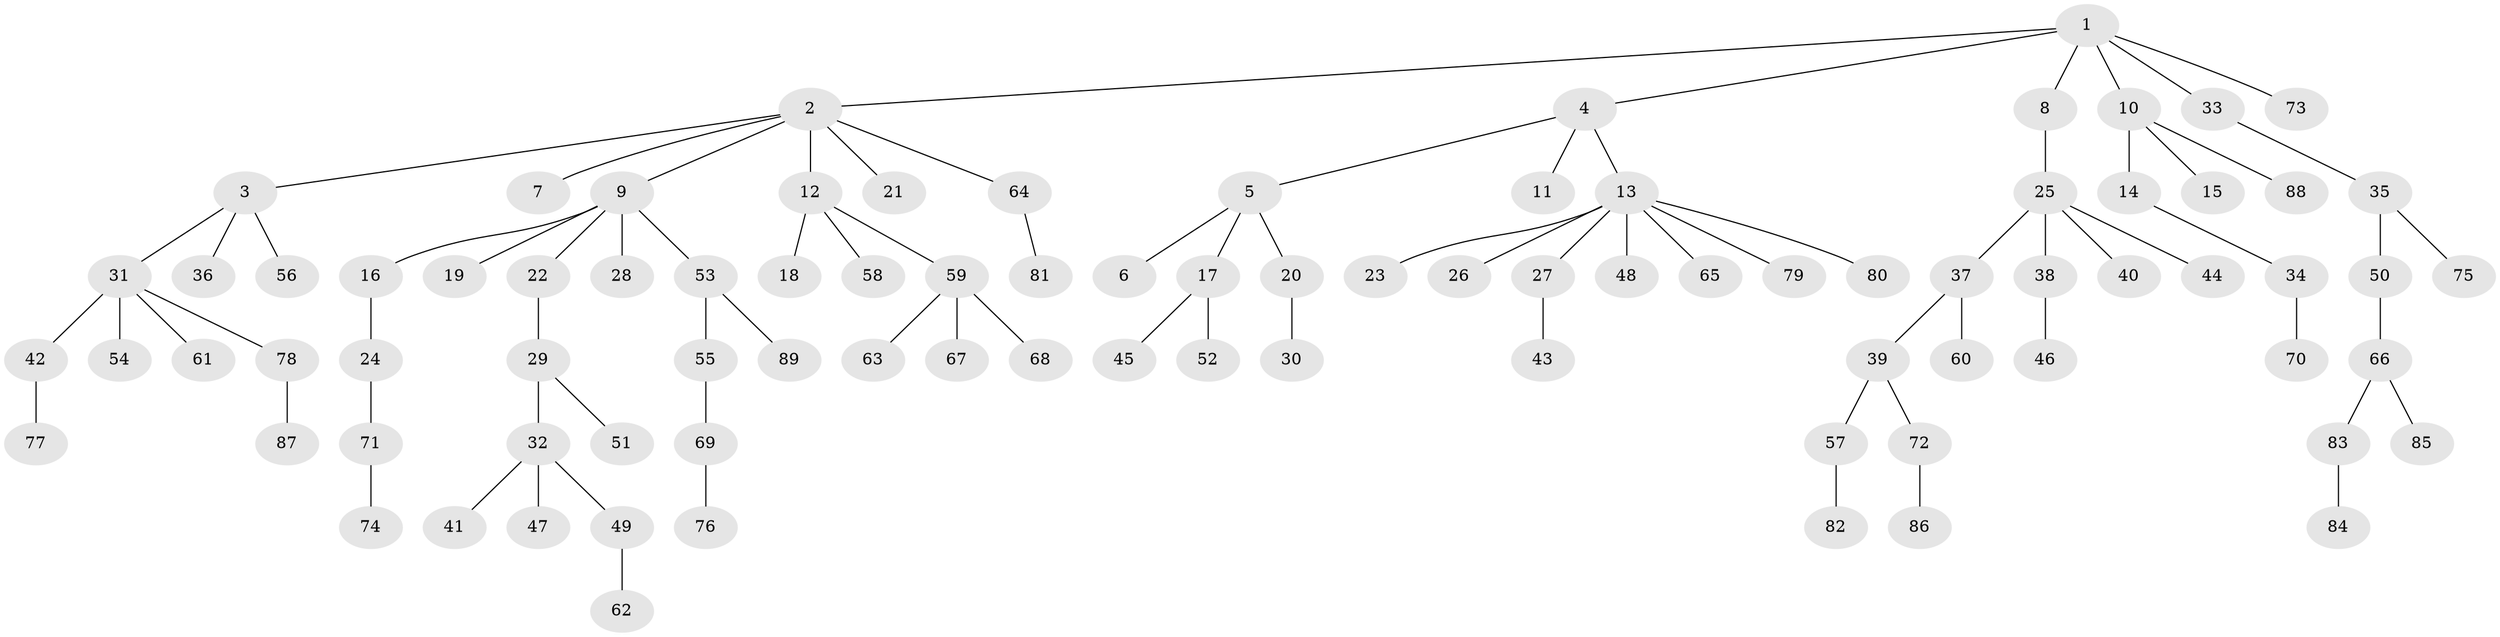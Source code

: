// Generated by graph-tools (version 1.1) at 2025/11/02/27/25 16:11:26]
// undirected, 89 vertices, 88 edges
graph export_dot {
graph [start="1"]
  node [color=gray90,style=filled];
  1;
  2;
  3;
  4;
  5;
  6;
  7;
  8;
  9;
  10;
  11;
  12;
  13;
  14;
  15;
  16;
  17;
  18;
  19;
  20;
  21;
  22;
  23;
  24;
  25;
  26;
  27;
  28;
  29;
  30;
  31;
  32;
  33;
  34;
  35;
  36;
  37;
  38;
  39;
  40;
  41;
  42;
  43;
  44;
  45;
  46;
  47;
  48;
  49;
  50;
  51;
  52;
  53;
  54;
  55;
  56;
  57;
  58;
  59;
  60;
  61;
  62;
  63;
  64;
  65;
  66;
  67;
  68;
  69;
  70;
  71;
  72;
  73;
  74;
  75;
  76;
  77;
  78;
  79;
  80;
  81;
  82;
  83;
  84;
  85;
  86;
  87;
  88;
  89;
  1 -- 2;
  1 -- 4;
  1 -- 8;
  1 -- 10;
  1 -- 33;
  1 -- 73;
  2 -- 3;
  2 -- 7;
  2 -- 9;
  2 -- 12;
  2 -- 21;
  2 -- 64;
  3 -- 31;
  3 -- 36;
  3 -- 56;
  4 -- 5;
  4 -- 11;
  4 -- 13;
  5 -- 6;
  5 -- 17;
  5 -- 20;
  8 -- 25;
  9 -- 16;
  9 -- 19;
  9 -- 22;
  9 -- 28;
  9 -- 53;
  10 -- 14;
  10 -- 15;
  10 -- 88;
  12 -- 18;
  12 -- 58;
  12 -- 59;
  13 -- 23;
  13 -- 26;
  13 -- 27;
  13 -- 48;
  13 -- 65;
  13 -- 79;
  13 -- 80;
  14 -- 34;
  16 -- 24;
  17 -- 45;
  17 -- 52;
  20 -- 30;
  22 -- 29;
  24 -- 71;
  25 -- 37;
  25 -- 38;
  25 -- 40;
  25 -- 44;
  27 -- 43;
  29 -- 32;
  29 -- 51;
  31 -- 42;
  31 -- 54;
  31 -- 61;
  31 -- 78;
  32 -- 41;
  32 -- 47;
  32 -- 49;
  33 -- 35;
  34 -- 70;
  35 -- 50;
  35 -- 75;
  37 -- 39;
  37 -- 60;
  38 -- 46;
  39 -- 57;
  39 -- 72;
  42 -- 77;
  49 -- 62;
  50 -- 66;
  53 -- 55;
  53 -- 89;
  55 -- 69;
  57 -- 82;
  59 -- 63;
  59 -- 67;
  59 -- 68;
  64 -- 81;
  66 -- 83;
  66 -- 85;
  69 -- 76;
  71 -- 74;
  72 -- 86;
  78 -- 87;
  83 -- 84;
}
